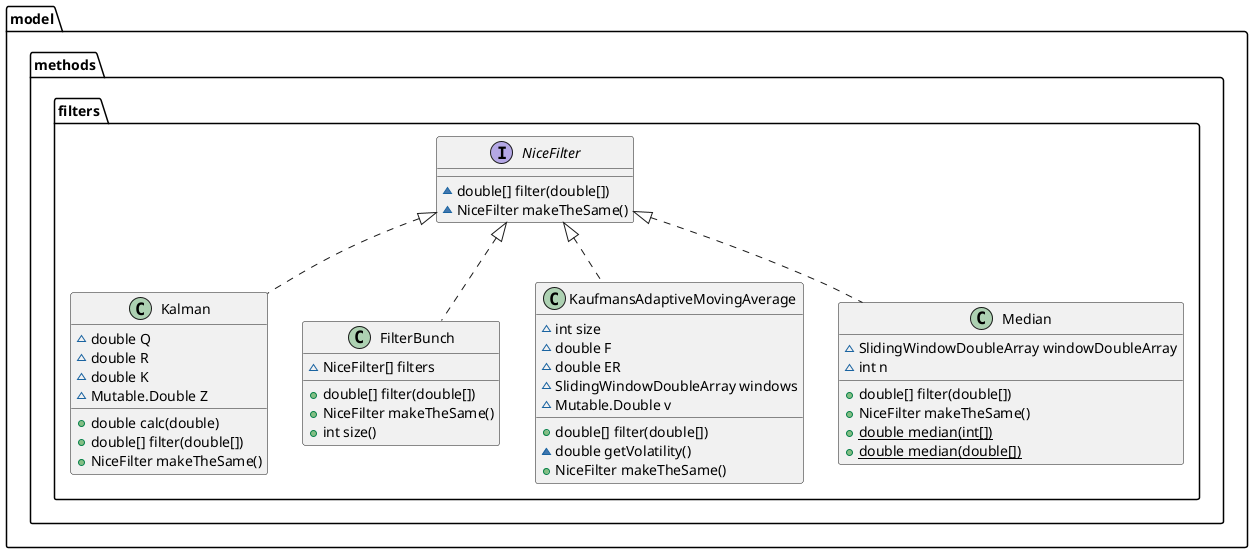 @startuml

class model.methods.filters.Kalman {
~ double Q
~ double R
~ double K
~ Mutable.Double Z
+ double calc(double)
+ double[] filter(double[])
+ NiceFilter makeTheSame()
}
class model.methods.filters.FilterBunch {
~ NiceFilter[] filters
+ double[] filter(double[])
+ NiceFilter makeTheSame()
+ int size()
}
class model.methods.filters.KaufmansAdaptiveMovingAverage {
~ int size
~ double F
~ double ER
~ SlidingWindowDoubleArray windows
~ Mutable.Double v
+ double[] filter(double[])
~ double getVolatility()
+ NiceFilter makeTheSame()
}


class model.methods.filters.Median {
~ SlidingWindowDoubleArray windowDoubleArray
~ int n
+ double[] filter(double[])
+ NiceFilter makeTheSame()
+ {static} double median(int[])
+ {static} double median(double[])
}
interface model.methods.filters.NiceFilter {
~ double[] filter(double[])
~ NiceFilter makeTheSame()
}

model.methods.filters.NiceFilter <|.. model.methods.filters.Kalman
model.methods.filters.NiceFilter <|.. model.methods.filters.FilterBunch
model.methods.filters.NiceFilter <|.. model.methods.filters.KaufmansAdaptiveMovingAverage
model.methods.filters.NiceFilter <|.. model.methods.filters.Median
@enduml